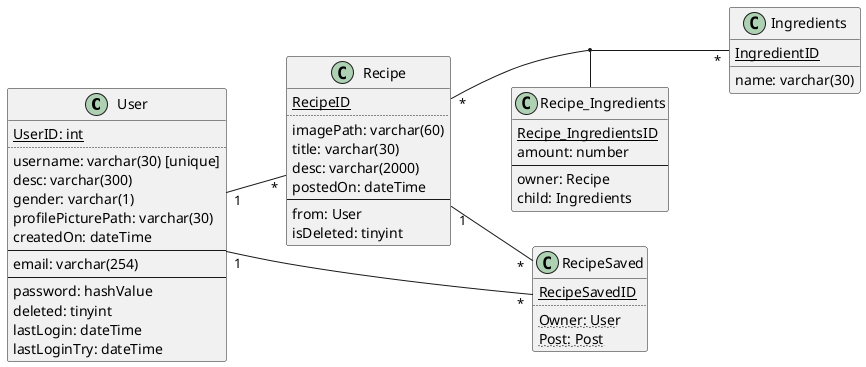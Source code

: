 @startuml

left to right direction

class User {
    <u>UserID: int</u>
    ..
    username: varchar(30) [unique]
    desc: varchar(300)
    gender: varchar(1)
    profilePicturePath: varchar(30)
    createdOn: dateTime
    --
    email: varchar(254)
    --
    password: hashValue
    deleted: tinyint
    lastLogin: dateTime
    lastLoginTry: dateTime
}

class Ingredients {
    <u>IngredientID</u>
    name: varchar(30)
}

class Recipe {
    <u>RecipeID</u>
    ..
    imagePath: varchar(60)
    title: varchar(30)
    desc: varchar(2000)
    postedOn: dateTime
    --
    from: User
    isDeleted: tinyint
}

class RecipeSaved {
    <u>RecipeSavedID</u>
    ..
    <w>Owner: User</w>
    <w>Post: Post</w>
}

class Recipe_Ingredients {
    <u>Recipe_IngredientsID</u>
    amount: number
    --
    owner: Recipe
    child: Ingredients
}

User "1" -- "*" Recipe
User "1" -- "*" RecipeSaved

Recipe "*"--"*" Ingredients
(Recipe, Ingredients) -- Recipe_Ingredients
Recipe "1" -- "*" RecipeSaved

@enduml